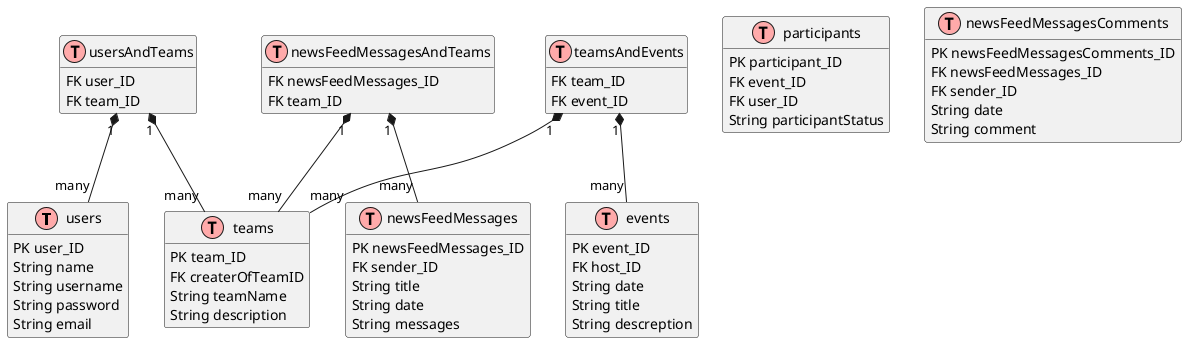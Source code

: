 @startuml
!define table(x) class x << (T,#FFAAAA) >>
hide methods
hide stereotypes

table(users){
    PK user_ID
    String name
    String username
    String password
    String email
}

table(events){
    PK event_ID
    FK host_ID
    String date
    String title
    String descreption
}

table(participants){
    PK participant_ID
    FK event_ID
    FK user_ID
    String participantStatus
}

table(newsFeedMessages){
    PK newsFeedMessages_ID
    FK sender_ID
    String title
    String date
    String messages
}

table(newsFeedMessagesComments){
    PK newsFeedMessagesComments_ID
    FK newsFeedMessages_ID
    FK sender_ID
    String date
    String comment
}

table(teams){
    PK team_ID
    FK createrOfTeamID  
    String teamName
    String description
}

'-----------------------------------
'---------- combi tabeler ----------
'-----------------------------------
table(usersAndTeams){
    FK user_ID
    FK team_ID
}
usersAndTeams "1" *-- "many" users
usersAndTeams "1" *-- "many" teams

table(newsFeedMessagesAndTeams){
    FK newsFeedMessages_ID
    FK team_ID
}

newsFeedMessagesAndTeams "1" *-- "many" teams
newsFeedMessagesAndTeams "1" *-- "many" newsFeedMessages

table(teamsAndEvents){
    FK team_ID
    FK event_ID
}

teamsAndEvents "1" *-- "many" teams
teamsAndEvents "1" *-- "many" events

/'
table(usersAndEvents){
    FK user_ID
    FK event_ID
}
usersAndEvents "1" *-- "many" users
usersAndEvents "1" *-- "many" events

table(participantsAndEvents){
    FK participant_ID
    FK event_ID
}
participantsAndEvents "1" *-- "many" participants
participantsAndEvents "1" *-- "many" events
'/
@enduml